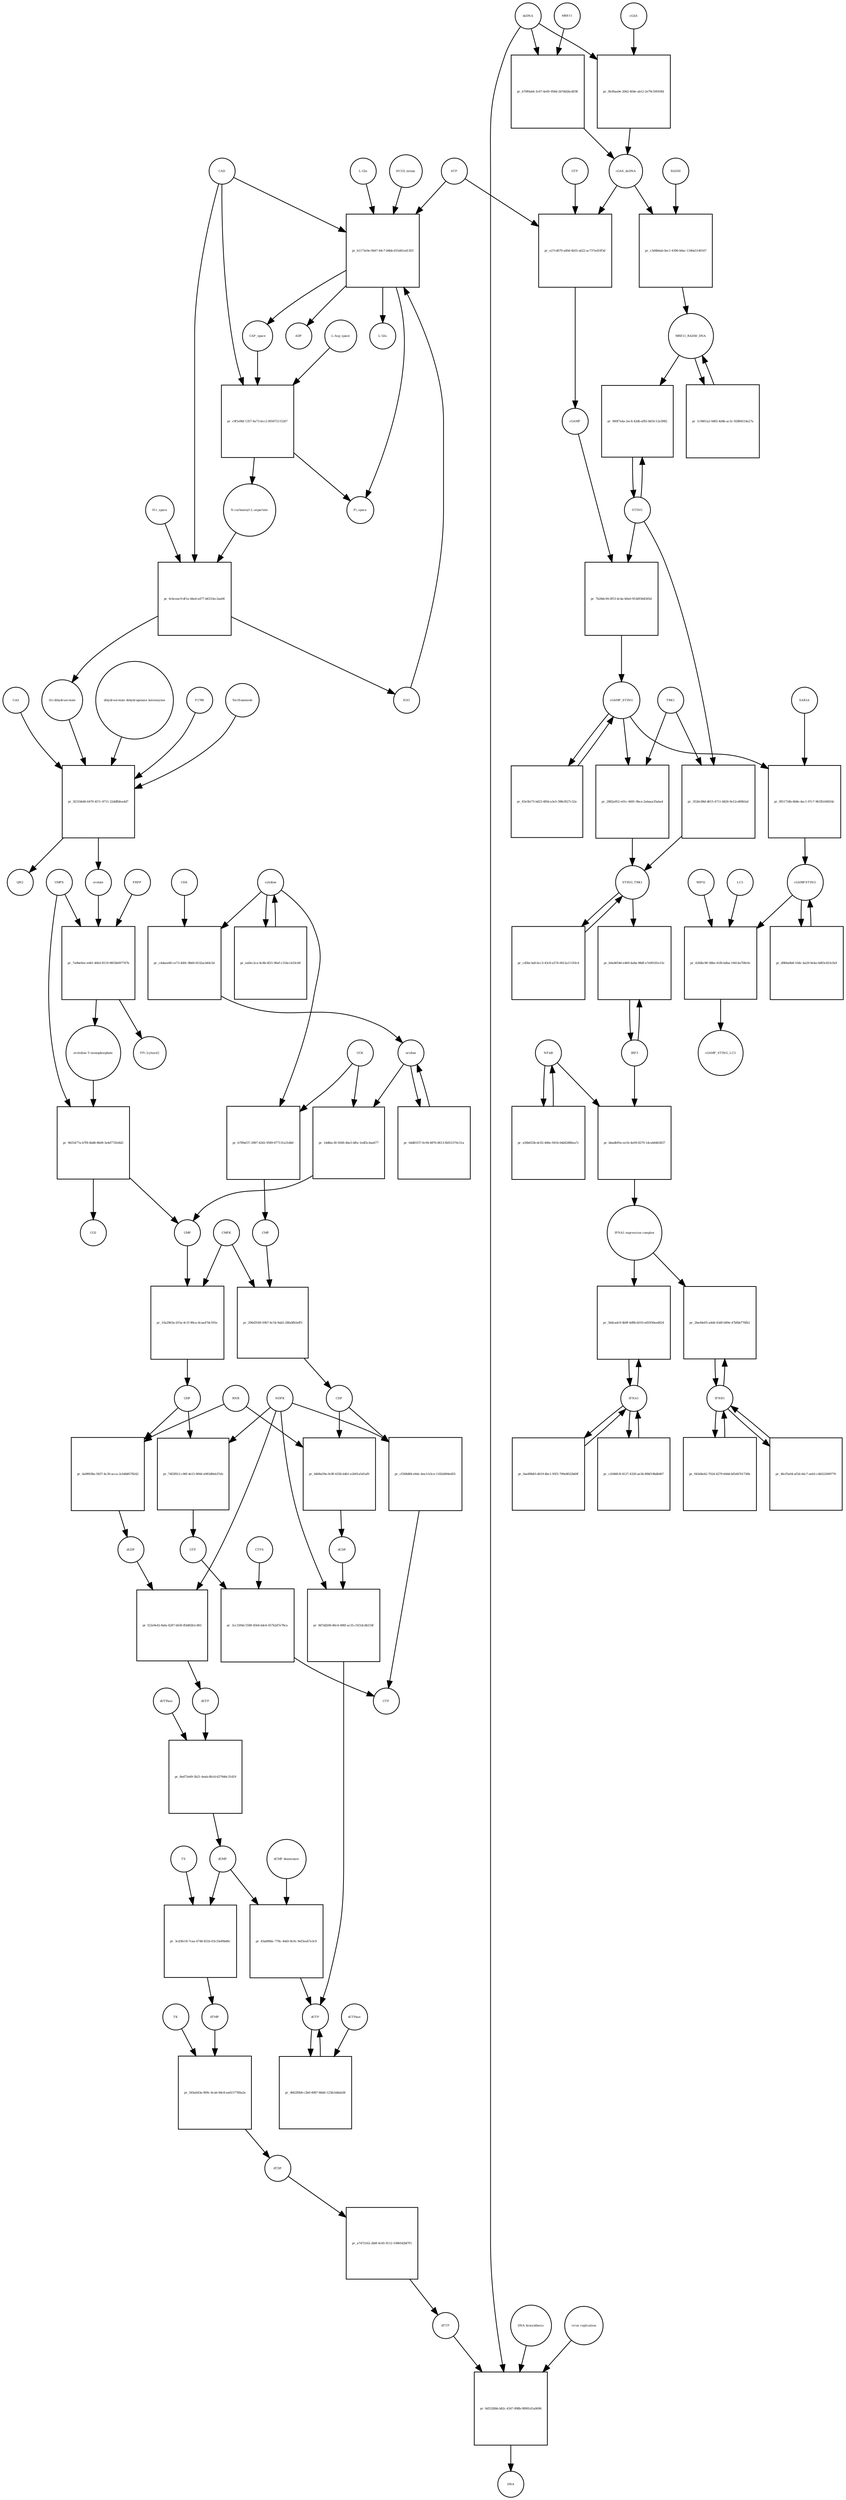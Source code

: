 strict digraph  {
"L-Gln" [annotation="", bipartite=0, cls="simple chemical", fontsize=4, label="L-Gln", shape=circle];
"pr_b1173e9e-0b47-44c7-b6bb-655d41ed1303" [annotation="", bipartite=1, cls=process, fontsize=4, label="pr_b1173e9e-0b47-44c7-b6bb-655d41ed1303", shape=square];
CAP_space [annotation="", bipartite=0, cls="simple chemical", fontsize=4, label=CAP_space, shape=circle];
CAD [annotation="", bipartite=0, cls=macromolecule, fontsize=4, label=CAD, shape=circle];
HCO3_minus [annotation="", bipartite=0, cls="simple chemical", fontsize=4, label=HCO3_minus, shape=circle];
H2O [annotation="", bipartite=0, cls="simple chemical", fontsize=4, label=H2O, shape=circle];
ATP [annotation="", bipartite=0, cls="simple chemical", fontsize=4, label=ATP, shape=circle];
"L-Glu" [annotation="", bipartite=0, cls="simple chemical", fontsize=4, label="L-Glu", shape=circle];
ADP [annotation="", bipartite=0, cls="simple chemical", fontsize=4, label=ADP, shape=circle];
Pi_space [annotation="", bipartite=0, cls="simple chemical", fontsize=4, label=Pi_space, shape=circle];
cytidine [annotation="", bipartite=0, cls="simple chemical", fontsize=4, label=cytidine, shape=circle];
"pr_c4daee60-ce73-449c-9b60-6532acbfdc5d" [annotation="", bipartite=1, cls=process, fontsize=4, label="pr_c4daee60-ce73-449c-9b60-6532acbfdc5d", shape=square];
uridine [annotation="", bipartite=0, cls="simple chemical", fontsize=4, label=uridine, shape=circle];
CDA [annotation="", bipartite=0, cls=macromolecule, fontsize=4, label=CDA, shape=circle];
"pr_1dd8ac30-9266-4be3-bffa-1edf2c4aa677" [annotation="", bipartite=1, cls=process, fontsize=4, label="pr_1dd8ac30-9266-4be3-bffa-1edf2c4aa677", shape=square];
UMP [annotation="", bipartite=0, cls="simple chemical", fontsize=4, label=UMP, shape=circle];
UCK [annotation="", bipartite=0, cls=macromolecule, fontsize=4, label=UCK, shape=circle];
"pr_b789af37-2987-4262-9589-877131a31db0" [annotation="", bipartite=1, cls=process, fontsize=4, label="pr_b789af37-2987-4262-9589-877131a31db0", shape=square];
CMP [annotation="", bipartite=0, cls="simple chemical", fontsize=4, label=CMP, shape=circle];
"pr_0dd81f37-0c94-4876-8613-fb051576c51a" [annotation="", bipartite=1, cls=process, fontsize=4, label="pr_0dd81f37-0c94-4876-8613-fb051576c51a", shape=square];
"pr_ea0ec2ca-4c8b-4f21-96ef-c31bccb33c68" [annotation="", bipartite=1, cls=process, fontsize=4, label="pr_ea0ec2ca-4c8b-4f21-96ef-c31bccb33c68", shape=square];
"pr_10a2963a-d15a-4c1f-89ca-4caa47dc591e" [annotation="", bipartite=1, cls=process, fontsize=4, label="pr_10a2963a-d15a-4c1f-89ca-4caa47dc591e", shape=square];
UDP [annotation="", bipartite=0, cls="simple chemical", fontsize=4, label=UDP, shape=circle];
CMPK [annotation="", bipartite=0, cls=macromolecule, fontsize=4, label=CMPK, shape=circle];
"pr_296d3549-50b7-4c54-9ab5-28fa0fb5eff5" [annotation="", bipartite=1, cls=process, fontsize=4, label="pr_296d3549-50b7-4c54-9ab5-28fa0fb5eff5", shape=square];
CDP [annotation="", bipartite=0, cls="simple chemical", fontsize=4, label=CDP, shape=circle];
"pr_74f2f812-c96f-4e15-9844-e083d9eb37eb" [annotation="", bipartite=1, cls=process, fontsize=4, label="pr_74f2f812-c96f-4e15-9844-e083d9eb37eb", shape=square];
UTP [annotation="", bipartite=0, cls="simple chemical", fontsize=4, label=UTP, shape=circle];
NDPK [annotation="", bipartite=0, cls=macromolecule, fontsize=4, label=NDPK, shape=circle];
"pr_cf268d84-e6dc-4ee3-b3ce-1182d494ed55" [annotation="", bipartite=1, cls=process, fontsize=4, label="pr_cf268d84-e6dc-4ee3-b3ce-1182d494ed55", shape=square];
CTP [annotation="", bipartite=0, cls="simple chemical", fontsize=4, label=CTP, shape=circle];
"pr_3cc33f4d-5589-4564-bdc6-657b2d7e78ca" [annotation="", bipartite=1, cls=process, fontsize=4, label="pr_3cc33f4d-5589-4564-bdc6-657b2d7e78ca", shape=square];
CTPS [annotation="", bipartite=0, cls=macromolecule, fontsize=4, label=CTPS, shape=circle];
"pr_4a98938a-5837-4c30-acca-2cb4b8578242" [annotation="", bipartite=1, cls=process, fontsize=4, label="pr_4a98938a-5837-4c30-acca-2cb4b8578242", shape=square];
dUDP [annotation="", bipartite=0, cls="simple chemical", fontsize=4, label=dUDP, shape=circle];
RNR [annotation="", bipartite=0, cls=macromolecule, fontsize=4, label=RNR, shape=circle];
"pr_f22e9e42-8afa-4287-b636-ffdd82b1c861" [annotation="", bipartite=1, cls=process, fontsize=4, label="pr_f22e9e42-8afa-4287-b636-ffdd82b1c861", shape=square];
dUTP [annotation="", bipartite=0, cls="simple chemical", fontsize=4, label=dUTP, shape=circle];
dCDP [annotation="", bipartite=0, cls="simple chemical", fontsize=4, label=dCDP, shape=circle];
"pr_9d7dd206-86c4-496f-ac35-c921dcdb154f" [annotation="", bipartite=1, cls=process, fontsize=4, label="pr_9d7dd206-86c4-496f-ac35-c921dcdb154f", shape=square];
dCTP [annotation="", bipartite=0, cls="simple chemical", fontsize=4, label=dCTP, shape=circle];
"pr_4468a59a-0c8f-435b-b4b1-e2601a5d1af0" [annotation="", bipartite=1, cls=process, fontsize=4, label="pr_4468a59a-0c8f-435b-b4b1-e2601a5d1af0", shape=square];
"pr_8ed72e69-3b21-4eab-8b1d-627946c31d19" [annotation="", bipartite=1, cls=process, fontsize=4, label="pr_8ed72e69-3b21-4eab-8b1d-627946c31d19", shape=square];
dUMP [annotation="", bipartite=0, cls="simple chemical", fontsize=4, label=dUMP, shape=circle];
dUTPase [annotation="", bipartite=0, cls=macromolecule, fontsize=4, label=dUTPase, shape=circle];
"pr_4662f0b8-c2b0-4987-86dd-123fe5d4ab58" [annotation="", bipartite=1, cls=process, fontsize=4, label="pr_4662f0b8-c2b0-4987-86dd-123fe5d4ab58", shape=square];
dCTPase [annotation="", bipartite=0, cls=macromolecule, fontsize=4, label=dCTPase, shape=circle];
"pr_83a686bc-778c-44d3-8c0c-9ef3ea47e3c9" [annotation="", bipartite=1, cls=process, fontsize=4, label="pr_83a686bc-778c-44d3-8c0c-9ef3ea47e3c9", shape=square];
"dCMP deaminase" [annotation="", bipartite=0, cls=macromolecule, fontsize=4, label="dCMP deaminase", shape=circle];
"pr_3cd3fe18-7caa-4748-821b-03c33ef0bd0c" [annotation="", bipartite=1, cls=process, fontsize=4, label="pr_3cd3fe18-7caa-4748-821b-03c33ef0bd0c", shape=square];
dTMP [annotation="", bipartite=0, cls="simple chemical", fontsize=4, label=dTMP, shape=circle];
TS [annotation="", bipartite=0, cls=macromolecule, fontsize=4, label=TS, shape=circle];
"pr_565a643a-009c-4cab-9dc8-ea6157780a2a" [annotation="", bipartite=1, cls=process, fontsize=4, label="pr_565a643a-009c-4cab-9dc8-ea6157780a2a", shape=square];
dTDP [annotation="", bipartite=0, cls="simple chemical", fontsize=4, label=dTDP, shape=circle];
TK [annotation="", bipartite=0, cls=macromolecule, fontsize=4, label=TK, shape=circle];
"pr_a7472162-2b0f-4c65-9112-1096542bf7f1" [annotation="", bipartite=1, cls=process, fontsize=4, label="pr_a7472162-2b0f-4c65-9112-1096542bf7f1", shape=square];
dTTP [annotation="", bipartite=0, cls="simple chemical", fontsize=4, label=dTTP, shape=circle];
dsDNA [annotation="", bipartite=0, cls="simple chemical", fontsize=4, label=dsDNA, shape=circle];
"pr_0b30aa9e-2062-404e-ab12-2e79c59593fd" [annotation="", bipartite=1, cls=process, fontsize=4, label="pr_0b30aa9e-2062-404e-ab12-2e79c59593fd", shape=square];
cGAS [annotation="", bipartite=0, cls=macromolecule, fontsize=4, label=cGAS, shape=circle];
cGAS_dsDNA [annotation="", bipartite=0, cls=complex, fontsize=4, label=cGAS_dsDNA, shape=circle];
"pr_e27cd679-a49d-4b55-a622-ac737ed10f3d" [annotation="", bipartite=1, cls=process, fontsize=4, label="pr_e27cd679-a49d-4b55-a622-ac737ed10f3d", shape=square];
GTP [annotation="", bipartite=0, cls="simple chemical", fontsize=4, label=GTP, shape=circle];
cGAMP [annotation="", bipartite=0, cls="simple chemical", fontsize=4, label=cGAMP, shape=circle];
"pr_7b28dc94-0f53-4c4a-b9a0-953d93b4565d" [annotation="", bipartite=1, cls=process, fontsize=4, label="pr_7b28dc94-0f53-4c4a-b9a0-953d93b4565d", shape=square];
STING [annotation="", bipartite=0, cls="macromolecule multimer", fontsize=4, label=STING, shape=circle];
cGAMP_STING [annotation="", bipartite=0, cls=complex, fontsize=4, label=cGAMP_STING, shape=circle];
TBK1 [annotation="", bipartite=0, cls=macromolecule, fontsize=4, label=TBK1, shape=circle];
"pr_2882a952-e01c-4681-9bca-2a6aea35aba4" [annotation="", bipartite=1, cls=process, fontsize=4, label="pr_2882a952-e01c-4681-9bca-2a6aea35aba4", shape=square];
STING_TBK1 [annotation="", bipartite=0, cls=complex, fontsize=4, label=STING_TBK1, shape=circle];
"pr_83e5fe73-bd23-4f0d-a3e5-398cf627c32e" [annotation="", bipartite=1, cls=process, fontsize=4, label="pr_83e5fe73-bd23-4f0d-a3e5-398cf627c32e", shape=square];
"pr_cd5bc3a8-bcc3-43c8-a574-0012a11193c4" [annotation="", bipartite=1, cls=process, fontsize=4, label="pr_cd5bc3a8-bcc3-43c8-a574-0012a11193c4", shape=square];
"NF-kB" [annotation="", bipartite=0, cls=complex, fontsize=4, label="NF-kB", shape=circle];
"pr_a56b653b-dc02-466e-941b-0dd42886ea7c" [annotation="", bipartite=1, cls=process, fontsize=4, label="pr_a56b653b-dc02-466e-941b-0dd42886ea7c", shape=square];
IFNA1 [annotation="", bipartite=0, cls="nucleic acid feature", fontsize=4, label=IFNA1, shape=circle];
"pr_c2046fc8-4127-4329-ae3b-89bf19bdb067" [annotation="", bipartite=1, cls=process, fontsize=4, label="pr_c2046fc8-4127-4329-ae3b-89bf19bdb067", shape=square];
IFNB1 [annotation="", bipartite=0, cls="nucleic acid feature", fontsize=4, label=IFNB1, shape=circle];
"pr_46cf5a04-af3d-44c7-aeb5-c4b522009776" [annotation="", bipartite=1, cls=process, fontsize=4, label="pr_46cf5a04-af3d-44c7-aeb5-c4b522009776", shape=square];
"pr_0ae89b83-d619-4bc1-95f3-799e8022b69f" [annotation="", bipartite=1, cls=process, fontsize=4, label="pr_0ae89b83-d619-4bc1-95f3-799e8022b69f", shape=square];
"pr_943d4e42-7024-4279-b9dd-bf5d4761736b" [annotation="", bipartite=1, cls=process, fontsize=4, label="pr_943d4e42-7024-4279-b9dd-bf5d4761736b", shape=square];
"pr_2be44e05-a4dd-43d0-b89e-47bfbb776fb2" [annotation="", bipartite=1, cls=process, fontsize=4, label="pr_2be44e05-a4dd-43d0-b89e-47bfbb776fb2", shape=square];
"IFNA1 expression complex" [annotation="", bipartite=0, cls=complex, fontsize=4, label="IFNA1 expression complex", shape=circle];
"cGAMP-STING" [annotation="", bipartite=0, cls=complex, fontsize=4, label="cGAMP-STING", shape=circle];
"pr_d984a6b8-10dc-4a29-9e4a-0d93c653cfa9" [annotation="", bipartite=1, cls=process, fontsize=4, label="pr_d984a6b8-10dc-4a29-9e4a-0d93c653cfa9", shape=square];
"pr_b70f0ab4-3c67-4e05-958d-2b7dd2bcd038" [annotation="", bipartite=1, cls=process, fontsize=4, label="pr_b70f0ab4-3c67-4e05-958d-2b7dd2bcd038", shape=square];
MRE11 [annotation="", bipartite=0, cls="macromolecule multimer", fontsize=4, label=MRE11, shape=circle];
RAD50 [annotation="", bipartite=0, cls="macromolecule multimer", fontsize=4, label=RAD50, shape=circle];
"pr_c3d4b6ab-0ec1-4396-b0ac-1346a5140167" [annotation="", bipartite=1, cls=process, fontsize=4, label="pr_c3d4b6ab-0ec1-4396-b0ac-1346a5140167", shape=square];
MRE11_RAD50_DNA [annotation="", bipartite=0, cls=complex, fontsize=4, label=MRE11_RAD50_DNA, shape=circle];
IRF3 [annotation="", bipartite=0, cls="macromolecule multimer", fontsize=4, label=IRF3, shape=circle];
"pr_b0a46546-e469-4a8a-98df-e7e90181e15c" [annotation="", bipartite=1, cls=process, fontsize=4, label="pr_b0a46546-e469-4a8a-98df-e7e90181e15c", shape=square];
"pr_f851734b-6b8e-4ac1-97c7-961fb166924c" [annotation="", bipartite=1, cls=process, fontsize=4, label="pr_f851734b-6b8e-4ac1-97c7-961fb166924c", shape=square];
SAR1A [annotation="", bipartite=0, cls=macromolecule, fontsize=4, label=SAR1A, shape=circle];
"pr_42fdbc98-58be-41fb-b4ba-19414a708c0c" [annotation="", bipartite=1, cls=process, fontsize=4, label="pr_42fdbc98-58be-41fb-b4ba-19414a708c0c", shape=square];
LC3 [annotation="", bipartite=0, cls=macromolecule, fontsize=4, label=LC3, shape=circle];
cGAMP_STING_LC3 [annotation="", bipartite=0, cls=complex, fontsize=4, label=cGAMP_STING_LC3, shape=circle];
WIPI2 [annotation="", bipartite=0, cls=macromolecule, fontsize=4, label=WIPI2, shape=circle];
"pr_960f7a4a-2ec4-42db-af83-8d1fc12e3982" [annotation="", bipartite=1, cls=process, fontsize=4, label="pr_960f7a4a-2ec4-42db-af83-8d1fc12e3982", shape=square];
"pr_3526c88d-d615-4711-b826-9e12cd69b5af" [annotation="", bipartite=1, cls=process, fontsize=4, label="pr_3526c88d-d615-4711-b826-9e12cd69b5af", shape=square];
"pr_1c9461a2-0d65-4d4b-ac3c-92884514a27a" [annotation="", bipartite=1, cls=process, fontsize=4, label="pr_1c9461a2-0d65-4d4b-ac3c-92884514a27a", shape=square];
"pr_c9f1e9bf-1357-4a73-bcc2-005672115267" [annotation="", bipartite=1, cls=process, fontsize=4, label="pr_c9f1e9bf-1357-4a73-bcc2-005672115267", shape=square];
"N-carbamoyl-L-aspartate" [annotation="", bipartite=0, cls="simple chemical", fontsize=4, label="N-carbamoyl-L-aspartate", shape=circle];
"L-Asp_space" [annotation="", bipartite=0, cls="simple chemical", fontsize=4, label="L-Asp_space", shape=circle];
"pr_6cbceac9-df1a-44ed-a477-b6333ec2aa06" [annotation="", bipartite=1, cls=process, fontsize=4, label="pr_6cbceac9-df1a-44ed-a477-b6333ec2aa06", shape=square];
"(S)-dihydroorotate" [annotation="", bipartite=0, cls="simple chemical", fontsize=4, label="(S)-dihydroorotate", shape=circle];
"H+_space" [annotation="", bipartite=0, cls="simple chemical", fontsize=4, label="H+_space", shape=circle];
"pr_9231bb46-6470-457c-8711-22ddfbfea4d7" [annotation="", bipartite=1, cls=process, fontsize=4, label="pr_9231bb46-6470-457c-8711-22ddfbfea4d7", shape=square];
orotate [annotation="", bipartite=0, cls="simple chemical", fontsize=4, label=orotate, shape=circle];
"dihydroorotate dehydrogenase holoenzyme" [annotation="", bipartite=0, cls="simple chemical", fontsize=4, label="dihydroorotate dehydrogenase holoenzyme", shape=circle];
P1788 [annotation="", bipartite=0, cls="simple chemical", fontsize=4, label=P1788, shape=circle];
Teriflunomide [annotation="", bipartite=0, cls="simple chemical", fontsize=4, label=Teriflunomide, shape=circle];
CoQ [annotation="", bipartite=0, cls="simple chemical", fontsize=4, label=CoQ, shape=circle];
QH2 [annotation="", bipartite=0, cls="simple chemical", fontsize=4, label=QH2, shape=circle];
"pr_7a0be0ee-ed41-46b3-8119-9855b097747b" [annotation="", bipartite=1, cls=process, fontsize=4, label="pr_7a0be0ee-ed41-46b3-8119-9855b097747b", shape=square];
"orotidine 5'-monophosphate" [annotation="", bipartite=0, cls="simple chemical", fontsize=4, label="orotidine 5'-monophosphate", shape=circle];
UMPS [annotation="", bipartite=0, cls="macromolecule multimer", fontsize=4, label=UMPS, shape=circle];
PRPP [annotation="", bipartite=0, cls="simple chemical", fontsize=4, label=PRPP, shape=circle];
"PPi [cytosol]" [annotation="", bipartite=0, cls="simple chemical", fontsize=4, label="PPi [cytosol]", shape=circle];
"pr_9b55477a-b7f8-4bd8-86d9-3e4d772fe8d2" [annotation="", bipartite=1, cls=process, fontsize=4, label="pr_9b55477a-b7f8-4bd8-86d9-3e4d772fe8d2", shape=square];
CO2 [annotation="", bipartite=0, cls="simple chemical", fontsize=4, label=CO2, shape=circle];
"pr_0d5528bb-b82c-4347-898b-98901d1a0696" [annotation="", bipartite=1, cls=process, fontsize=4, label="pr_0d5528bb-b82c-4347-898b-98901d1a0696", shape=square];
DNA [annotation="", bipartite=0, cls="nucleic acid feature", fontsize=4, label=DNA, shape=circle];
"DNA biosynthesis" [annotation="urn_miriam_obo.go_GO%3A0071897", bipartite=0, cls=phenotype, fontsize=4, label="DNA biosynthesis", shape=circle];
"virus replication" [annotation="", bipartite=0, cls=phenotype, fontsize=4, label="virus replication", shape=circle];
"pr_36dcadc9-4b9f-4d9b-b010-e65930eed624" [annotation="", bipartite=1, cls=process, fontsize=4, label="pr_36dcadc9-4b9f-4d9b-b010-e65930eed624", shape=square];
"pr_bbadb95e-ee1b-4e09-8279-1dceb8463837" [annotation="", bipartite=1, cls=process, fontsize=4, label="pr_bbadb95e-ee1b-4e09-8279-1dceb8463837", shape=square];
"L-Gln" -> "pr_b1173e9e-0b47-44c7-b6bb-655d41ed1303"  [annotation="", interaction_type=consumption];
"pr_b1173e9e-0b47-44c7-b6bb-655d41ed1303" -> CAP_space  [annotation="", interaction_type=production];
"pr_b1173e9e-0b47-44c7-b6bb-655d41ed1303" -> "L-Glu"  [annotation="", interaction_type=production];
"pr_b1173e9e-0b47-44c7-b6bb-655d41ed1303" -> ADP  [annotation="", interaction_type=production];
"pr_b1173e9e-0b47-44c7-b6bb-655d41ed1303" -> Pi_space  [annotation="", interaction_type=production];
CAP_space -> "pr_c9f1e9bf-1357-4a73-bcc2-005672115267"  [annotation="", interaction_type=consumption];
CAD -> "pr_b1173e9e-0b47-44c7-b6bb-655d41ed1303"  [annotation=urn_miriam_reactome_REACT_1698, interaction_type=catalysis];
CAD -> "pr_c9f1e9bf-1357-4a73-bcc2-005672115267"  [annotation=urn_miriam_reactome_REACT_1698, interaction_type=catalysis];
CAD -> "pr_6cbceac9-df1a-44ed-a477-b6333ec2aa06"  [annotation=urn_miriam_reactome_REACT_1698, interaction_type=catalysis];
HCO3_minus -> "pr_b1173e9e-0b47-44c7-b6bb-655d41ed1303"  [annotation="", interaction_type=consumption];
H2O -> "pr_b1173e9e-0b47-44c7-b6bb-655d41ed1303"  [annotation="", interaction_type=consumption];
ATP -> "pr_b1173e9e-0b47-44c7-b6bb-655d41ed1303"  [annotation="", interaction_type=consumption];
ATP -> "pr_e27cd679-a49d-4b55-a622-ac737ed10f3d"  [annotation="", interaction_type=consumption];
cytidine -> "pr_c4daee60-ce73-449c-9b60-6532acbfdc5d"  [annotation="", interaction_type=consumption];
cytidine -> "pr_b789af37-2987-4262-9589-877131a31db0"  [annotation="", interaction_type=consumption];
cytidine -> "pr_ea0ec2ca-4c8b-4f21-96ef-c31bccb33c68"  [annotation="", interaction_type=consumption];
"pr_c4daee60-ce73-449c-9b60-6532acbfdc5d" -> uridine  [annotation="", interaction_type=production];
uridine -> "pr_1dd8ac30-9266-4be3-bffa-1edf2c4aa677"  [annotation="", interaction_type=consumption];
uridine -> "pr_0dd81f37-0c94-4876-8613-fb051576c51a"  [annotation="", interaction_type=consumption];
CDA -> "pr_c4daee60-ce73-449c-9b60-6532acbfdc5d"  [annotation="", interaction_type=catalysis];
"pr_1dd8ac30-9266-4be3-bffa-1edf2c4aa677" -> UMP  [annotation="", interaction_type=production];
UMP -> "pr_10a2963a-d15a-4c1f-89ca-4caa47dc591e"  [annotation="", interaction_type=consumption];
UCK -> "pr_1dd8ac30-9266-4be3-bffa-1edf2c4aa677"  [annotation="", interaction_type=catalysis];
UCK -> "pr_b789af37-2987-4262-9589-877131a31db0"  [annotation="", interaction_type=catalysis];
"pr_b789af37-2987-4262-9589-877131a31db0" -> CMP  [annotation="", interaction_type=production];
CMP -> "pr_296d3549-50b7-4c54-9ab5-28fa0fb5eff5"  [annotation="", interaction_type=consumption];
"pr_0dd81f37-0c94-4876-8613-fb051576c51a" -> uridine  [annotation="", interaction_type=production];
"pr_ea0ec2ca-4c8b-4f21-96ef-c31bccb33c68" -> cytidine  [annotation="", interaction_type=production];
"pr_10a2963a-d15a-4c1f-89ca-4caa47dc591e" -> UDP  [annotation="", interaction_type=production];
UDP -> "pr_74f2f812-c96f-4e15-9844-e083d9eb37eb"  [annotation="", interaction_type=consumption];
UDP -> "pr_4a98938a-5837-4c30-acca-2cb4b8578242"  [annotation="", interaction_type=consumption];
CMPK -> "pr_10a2963a-d15a-4c1f-89ca-4caa47dc591e"  [annotation="", interaction_type=catalysis];
CMPK -> "pr_296d3549-50b7-4c54-9ab5-28fa0fb5eff5"  [annotation="", interaction_type=catalysis];
"pr_296d3549-50b7-4c54-9ab5-28fa0fb5eff5" -> CDP  [annotation="", interaction_type=production];
CDP -> "pr_cf268d84-e6dc-4ee3-b3ce-1182d494ed55"  [annotation="", interaction_type=consumption];
CDP -> "pr_4468a59a-0c8f-435b-b4b1-e2601a5d1af0"  [annotation="", interaction_type=consumption];
"pr_74f2f812-c96f-4e15-9844-e083d9eb37eb" -> UTP  [annotation="", interaction_type=production];
UTP -> "pr_3cc33f4d-5589-4564-bdc6-657b2d7e78ca"  [annotation="", interaction_type=consumption];
NDPK -> "pr_74f2f812-c96f-4e15-9844-e083d9eb37eb"  [annotation="", interaction_type=catalysis];
NDPK -> "pr_cf268d84-e6dc-4ee3-b3ce-1182d494ed55"  [annotation="", interaction_type=catalysis];
NDPK -> "pr_f22e9e42-8afa-4287-b636-ffdd82b1c861"  [annotation="", interaction_type=catalysis];
NDPK -> "pr_9d7dd206-86c4-496f-ac35-c921dcdb154f"  [annotation="", interaction_type=catalysis];
"pr_cf268d84-e6dc-4ee3-b3ce-1182d494ed55" -> CTP  [annotation="", interaction_type=production];
"pr_3cc33f4d-5589-4564-bdc6-657b2d7e78ca" -> CTP  [annotation="", interaction_type=production];
CTPS -> "pr_3cc33f4d-5589-4564-bdc6-657b2d7e78ca"  [annotation="", interaction_type=catalysis];
"pr_4a98938a-5837-4c30-acca-2cb4b8578242" -> dUDP  [annotation="", interaction_type=production];
dUDP -> "pr_f22e9e42-8afa-4287-b636-ffdd82b1c861"  [annotation="", interaction_type=consumption];
RNR -> "pr_4a98938a-5837-4c30-acca-2cb4b8578242"  [annotation="", interaction_type=catalysis];
RNR -> "pr_4468a59a-0c8f-435b-b4b1-e2601a5d1af0"  [annotation="", interaction_type=catalysis];
"pr_f22e9e42-8afa-4287-b636-ffdd82b1c861" -> dUTP  [annotation="", interaction_type=production];
dUTP -> "pr_8ed72e69-3b21-4eab-8b1d-627946c31d19"  [annotation="", interaction_type=consumption];
dCDP -> "pr_9d7dd206-86c4-496f-ac35-c921dcdb154f"  [annotation="", interaction_type=consumption];
"pr_9d7dd206-86c4-496f-ac35-c921dcdb154f" -> dCTP  [annotation="", interaction_type=production];
dCTP -> "pr_4662f0b8-c2b0-4987-86dd-123fe5d4ab58"  [annotation="", interaction_type=consumption];
"pr_4468a59a-0c8f-435b-b4b1-e2601a5d1af0" -> dCDP  [annotation="", interaction_type=production];
"pr_8ed72e69-3b21-4eab-8b1d-627946c31d19" -> dUMP  [annotation="", interaction_type=production];
dUMP -> "pr_83a686bc-778c-44d3-8c0c-9ef3ea47e3c9"  [annotation="", interaction_type=consumption];
dUMP -> "pr_3cd3fe18-7caa-4748-821b-03c33ef0bd0c"  [annotation="", interaction_type=consumption];
dUTPase -> "pr_8ed72e69-3b21-4eab-8b1d-627946c31d19"  [annotation="", interaction_type=catalysis];
"pr_4662f0b8-c2b0-4987-86dd-123fe5d4ab58" -> dCTP  [annotation="", interaction_type=production];
dCTPase -> "pr_4662f0b8-c2b0-4987-86dd-123fe5d4ab58"  [annotation="", interaction_type=catalysis];
"pr_83a686bc-778c-44d3-8c0c-9ef3ea47e3c9" -> dCTP  [annotation="", interaction_type=production];
"dCMP deaminase" -> "pr_83a686bc-778c-44d3-8c0c-9ef3ea47e3c9"  [annotation="", interaction_type=catalysis];
"pr_3cd3fe18-7caa-4748-821b-03c33ef0bd0c" -> dTMP  [annotation="", interaction_type=production];
dTMP -> "pr_565a643a-009c-4cab-9dc8-ea6157780a2a"  [annotation="", interaction_type=consumption];
TS -> "pr_3cd3fe18-7caa-4748-821b-03c33ef0bd0c"  [annotation="", interaction_type=catalysis];
"pr_565a643a-009c-4cab-9dc8-ea6157780a2a" -> dTDP  [annotation="", interaction_type=production];
dTDP -> "pr_a7472162-2b0f-4c65-9112-1096542bf7f1"  [annotation="", interaction_type=consumption];
TK -> "pr_565a643a-009c-4cab-9dc8-ea6157780a2a"  [annotation="", interaction_type=catalysis];
"pr_a7472162-2b0f-4c65-9112-1096542bf7f1" -> dTTP  [annotation="", interaction_type=production];
dTTP -> "pr_0d5528bb-b82c-4347-898b-98901d1a0696"  [annotation="", interaction_type=consumption];
dsDNA -> "pr_0b30aa9e-2062-404e-ab12-2e79c59593fd"  [annotation="", interaction_type=consumption];
dsDNA -> "pr_b70f0ab4-3c67-4e05-958d-2b7dd2bcd038"  [annotation="", interaction_type=consumption];
dsDNA -> "pr_0d5528bb-b82c-4347-898b-98901d1a0696"  [annotation="", interaction_type=consumption];
"pr_0b30aa9e-2062-404e-ab12-2e79c59593fd" -> cGAS_dsDNA  [annotation="", interaction_type=production];
cGAS -> "pr_0b30aa9e-2062-404e-ab12-2e79c59593fd"  [annotation="", interaction_type=consumption];
cGAS_dsDNA -> "pr_e27cd679-a49d-4b55-a622-ac737ed10f3d"  [annotation="", interaction_type=catalysis];
cGAS_dsDNA -> "pr_c3d4b6ab-0ec1-4396-b0ac-1346a5140167"  [annotation="", interaction_type=consumption];
"pr_e27cd679-a49d-4b55-a622-ac737ed10f3d" -> cGAMP  [annotation="", interaction_type=production];
GTP -> "pr_e27cd679-a49d-4b55-a622-ac737ed10f3d"  [annotation="", interaction_type=consumption];
cGAMP -> "pr_7b28dc94-0f53-4c4a-b9a0-953d93b4565d"  [annotation="", interaction_type=consumption];
"pr_7b28dc94-0f53-4c4a-b9a0-953d93b4565d" -> cGAMP_STING  [annotation="", interaction_type=production];
STING -> "pr_7b28dc94-0f53-4c4a-b9a0-953d93b4565d"  [annotation="", interaction_type=consumption];
STING -> "pr_960f7a4a-2ec4-42db-af83-8d1fc12e3982"  [annotation="", interaction_type=consumption];
STING -> "pr_3526c88d-d615-4711-b826-9e12cd69b5af"  [annotation="", interaction_type=consumption];
cGAMP_STING -> "pr_2882a952-e01c-4681-9bca-2a6aea35aba4"  [annotation="", interaction_type=consumption];
cGAMP_STING -> "pr_83e5fe73-bd23-4f0d-a3e5-398cf627c32e"  [annotation="", interaction_type=consumption];
cGAMP_STING -> "pr_f851734b-6b8e-4ac1-97c7-961fb166924c"  [annotation="", interaction_type=consumption];
TBK1 -> "pr_2882a952-e01c-4681-9bca-2a6aea35aba4"  [annotation="", interaction_type=consumption];
TBK1 -> "pr_3526c88d-d615-4711-b826-9e12cd69b5af"  [annotation="", interaction_type=consumption];
"pr_2882a952-e01c-4681-9bca-2a6aea35aba4" -> STING_TBK1  [annotation="", interaction_type=production];
STING_TBK1 -> "pr_cd5bc3a8-bcc3-43c8-a574-0012a11193c4"  [annotation="", interaction_type=consumption];
STING_TBK1 -> "pr_b0a46546-e469-4a8a-98df-e7e90181e15c"  [annotation="", interaction_type=catalysis];
"pr_83e5fe73-bd23-4f0d-a3e5-398cf627c32e" -> cGAMP_STING  [annotation="", interaction_type=production];
"pr_cd5bc3a8-bcc3-43c8-a574-0012a11193c4" -> STING_TBK1  [annotation="", interaction_type=production];
"NF-kB" -> "pr_a56b653b-dc02-466e-941b-0dd42886ea7c"  [annotation="", interaction_type=consumption];
"NF-kB" -> "pr_bbadb95e-ee1b-4e09-8279-1dceb8463837"  [annotation="", interaction_type=consumption];
"pr_a56b653b-dc02-466e-941b-0dd42886ea7c" -> "NF-kB"  [annotation="", interaction_type=production];
IFNA1 -> "pr_c2046fc8-4127-4329-ae3b-89bf19bdb067"  [annotation="", interaction_type=consumption];
IFNA1 -> "pr_0ae89b83-d619-4bc1-95f3-799e8022b69f"  [annotation="", interaction_type=consumption];
IFNA1 -> "pr_36dcadc9-4b9f-4d9b-b010-e65930eed624"  [annotation="", interaction_type=consumption];
"pr_c2046fc8-4127-4329-ae3b-89bf19bdb067" -> IFNA1  [annotation="", interaction_type=production];
IFNB1 -> "pr_46cf5a04-af3d-44c7-aeb5-c4b522009776"  [annotation="", interaction_type=consumption];
IFNB1 -> "pr_943d4e42-7024-4279-b9dd-bf5d4761736b"  [annotation="", interaction_type=consumption];
IFNB1 -> "pr_2be44e05-a4dd-43d0-b89e-47bfbb776fb2"  [annotation="", interaction_type=consumption];
"pr_46cf5a04-af3d-44c7-aeb5-c4b522009776" -> IFNB1  [annotation="", interaction_type=production];
"pr_0ae89b83-d619-4bc1-95f3-799e8022b69f" -> IFNA1  [annotation="", interaction_type=production];
"pr_943d4e42-7024-4279-b9dd-bf5d4761736b" -> IFNB1  [annotation="", interaction_type=production];
"pr_2be44e05-a4dd-43d0-b89e-47bfbb776fb2" -> IFNB1  [annotation="", interaction_type=production];
"IFNA1 expression complex" -> "pr_2be44e05-a4dd-43d0-b89e-47bfbb776fb2"  [annotation="", interaction_type=stimulation];
"IFNA1 expression complex" -> "pr_36dcadc9-4b9f-4d9b-b010-e65930eed624"  [annotation="", interaction_type=stimulation];
"cGAMP-STING" -> "pr_d984a6b8-10dc-4a29-9e4a-0d93c653cfa9"  [annotation="", interaction_type=consumption];
"cGAMP-STING" -> "pr_42fdbc98-58be-41fb-b4ba-19414a708c0c"  [annotation="", interaction_type=consumption];
"pr_d984a6b8-10dc-4a29-9e4a-0d93c653cfa9" -> "cGAMP-STING"  [annotation="", interaction_type=production];
"pr_b70f0ab4-3c67-4e05-958d-2b7dd2bcd038" -> cGAS_dsDNA  [annotation="", interaction_type=production];
MRE11 -> "pr_b70f0ab4-3c67-4e05-958d-2b7dd2bcd038"  [annotation="", interaction_type=consumption];
RAD50 -> "pr_c3d4b6ab-0ec1-4396-b0ac-1346a5140167"  [annotation="", interaction_type=consumption];
"pr_c3d4b6ab-0ec1-4396-b0ac-1346a5140167" -> MRE11_RAD50_DNA  [annotation="", interaction_type=production];
MRE11_RAD50_DNA -> "pr_960f7a4a-2ec4-42db-af83-8d1fc12e3982"  [annotation="", interaction_type=catalysis];
MRE11_RAD50_DNA -> "pr_1c9461a2-0d65-4d4b-ac3c-92884514a27a"  [annotation="", interaction_type=consumption];
IRF3 -> "pr_b0a46546-e469-4a8a-98df-e7e90181e15c"  [annotation="", interaction_type=consumption];
IRF3 -> "pr_bbadb95e-ee1b-4e09-8279-1dceb8463837"  [annotation="", interaction_type=consumption];
"pr_b0a46546-e469-4a8a-98df-e7e90181e15c" -> IRF3  [annotation="", interaction_type=production];
"pr_f851734b-6b8e-4ac1-97c7-961fb166924c" -> "cGAMP-STING"  [annotation="", interaction_type=production];
SAR1A -> "pr_f851734b-6b8e-4ac1-97c7-961fb166924c"  [annotation="", interaction_type=catalysis];
"pr_42fdbc98-58be-41fb-b4ba-19414a708c0c" -> cGAMP_STING_LC3  [annotation="", interaction_type=production];
LC3 -> "pr_42fdbc98-58be-41fb-b4ba-19414a708c0c"  [annotation="", interaction_type=consumption];
WIPI2 -> "pr_42fdbc98-58be-41fb-b4ba-19414a708c0c"  [annotation="", interaction_type=catalysis];
"pr_960f7a4a-2ec4-42db-af83-8d1fc12e3982" -> STING  [annotation="", interaction_type=production];
"pr_3526c88d-d615-4711-b826-9e12cd69b5af" -> STING_TBK1  [annotation="", interaction_type=production];
"pr_1c9461a2-0d65-4d4b-ac3c-92884514a27a" -> MRE11_RAD50_DNA  [annotation="", interaction_type=production];
"pr_c9f1e9bf-1357-4a73-bcc2-005672115267" -> "N-carbamoyl-L-aspartate"  [annotation="", interaction_type=production];
"pr_c9f1e9bf-1357-4a73-bcc2-005672115267" -> Pi_space  [annotation="", interaction_type=production];
"N-carbamoyl-L-aspartate" -> "pr_6cbceac9-df1a-44ed-a477-b6333ec2aa06"  [annotation="", interaction_type=consumption];
"L-Asp_space" -> "pr_c9f1e9bf-1357-4a73-bcc2-005672115267"  [annotation="", interaction_type=consumption];
"pr_6cbceac9-df1a-44ed-a477-b6333ec2aa06" -> "(S)-dihydroorotate"  [annotation="", interaction_type=production];
"pr_6cbceac9-df1a-44ed-a477-b6333ec2aa06" -> H2O  [annotation="", interaction_type=production];
"(S)-dihydroorotate" -> "pr_9231bb46-6470-457c-8711-22ddfbfea4d7"  [annotation="", interaction_type=consumption];
"H+_space" -> "pr_6cbceac9-df1a-44ed-a477-b6333ec2aa06"  [annotation="", interaction_type=consumption];
"pr_9231bb46-6470-457c-8711-22ddfbfea4d7" -> orotate  [annotation="", interaction_type=production];
"pr_9231bb46-6470-457c-8711-22ddfbfea4d7" -> QH2  [annotation="", interaction_type=production];
orotate -> "pr_7a0be0ee-ed41-46b3-8119-9855b097747b"  [annotation="", interaction_type=consumption];
"dihydroorotate dehydrogenase holoenzyme" -> "pr_9231bb46-6470-457c-8711-22ddfbfea4d7"  [annotation=urn_miriam_reactome_REACT_1698, interaction_type=catalysis];
P1788 -> "pr_9231bb46-6470-457c-8711-22ddfbfea4d7"  [annotation=urn_miriam_reactome_REACT_1698, interaction_type=inhibition];
Teriflunomide -> "pr_9231bb46-6470-457c-8711-22ddfbfea4d7"  [annotation=urn_miriam_reactome_REACT_1698, interaction_type=inhibition];
CoQ -> "pr_9231bb46-6470-457c-8711-22ddfbfea4d7"  [annotation="", interaction_type=consumption];
"pr_7a0be0ee-ed41-46b3-8119-9855b097747b" -> "orotidine 5'-monophosphate"  [annotation="", interaction_type=production];
"pr_7a0be0ee-ed41-46b3-8119-9855b097747b" -> "PPi [cytosol]"  [annotation="", interaction_type=production];
"orotidine 5'-monophosphate" -> "pr_9b55477a-b7f8-4bd8-86d9-3e4d772fe8d2"  [annotation="", interaction_type=consumption];
UMPS -> "pr_7a0be0ee-ed41-46b3-8119-9855b097747b"  [annotation=urn_miriam_reactome_REACT_1698, interaction_type=catalysis];
UMPS -> "pr_9b55477a-b7f8-4bd8-86d9-3e4d772fe8d2"  [annotation=urn_miriam_reactome_REACT_1698, interaction_type=catalysis];
PRPP -> "pr_7a0be0ee-ed41-46b3-8119-9855b097747b"  [annotation="", interaction_type=consumption];
"pr_9b55477a-b7f8-4bd8-86d9-3e4d772fe8d2" -> UMP  [annotation="", interaction_type=production];
"pr_9b55477a-b7f8-4bd8-86d9-3e4d772fe8d2" -> CO2  [annotation="", interaction_type=production];
"pr_0d5528bb-b82c-4347-898b-98901d1a0696" -> DNA  [annotation="", interaction_type=production];
"DNA biosynthesis" -> "pr_0d5528bb-b82c-4347-898b-98901d1a0696"  [annotation="", interaction_type=catalysis];
"virus replication" -> "pr_0d5528bb-b82c-4347-898b-98901d1a0696"  [annotation="", interaction_type=inhibition];
"pr_36dcadc9-4b9f-4d9b-b010-e65930eed624" -> IFNA1  [annotation="", interaction_type=production];
"pr_bbadb95e-ee1b-4e09-8279-1dceb8463837" -> "IFNA1 expression complex"  [annotation="", interaction_type=production];
}
